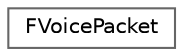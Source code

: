 digraph "Graphical Class Hierarchy"
{
 // INTERACTIVE_SVG=YES
 // LATEX_PDF_SIZE
  bgcolor="transparent";
  edge [fontname=Helvetica,fontsize=10,labelfontname=Helvetica,labelfontsize=10];
  node [fontname=Helvetica,fontsize=10,shape=box,height=0.2,width=0.4];
  rankdir="LR";
  Node0 [id="Node000000",label="FVoicePacket",height=0.2,width=0.4,color="grey40", fillcolor="white", style="filled",URL="$dc/dec/classFVoicePacket.html",tooltip="Defines the data involved in a voice packet."];
}
